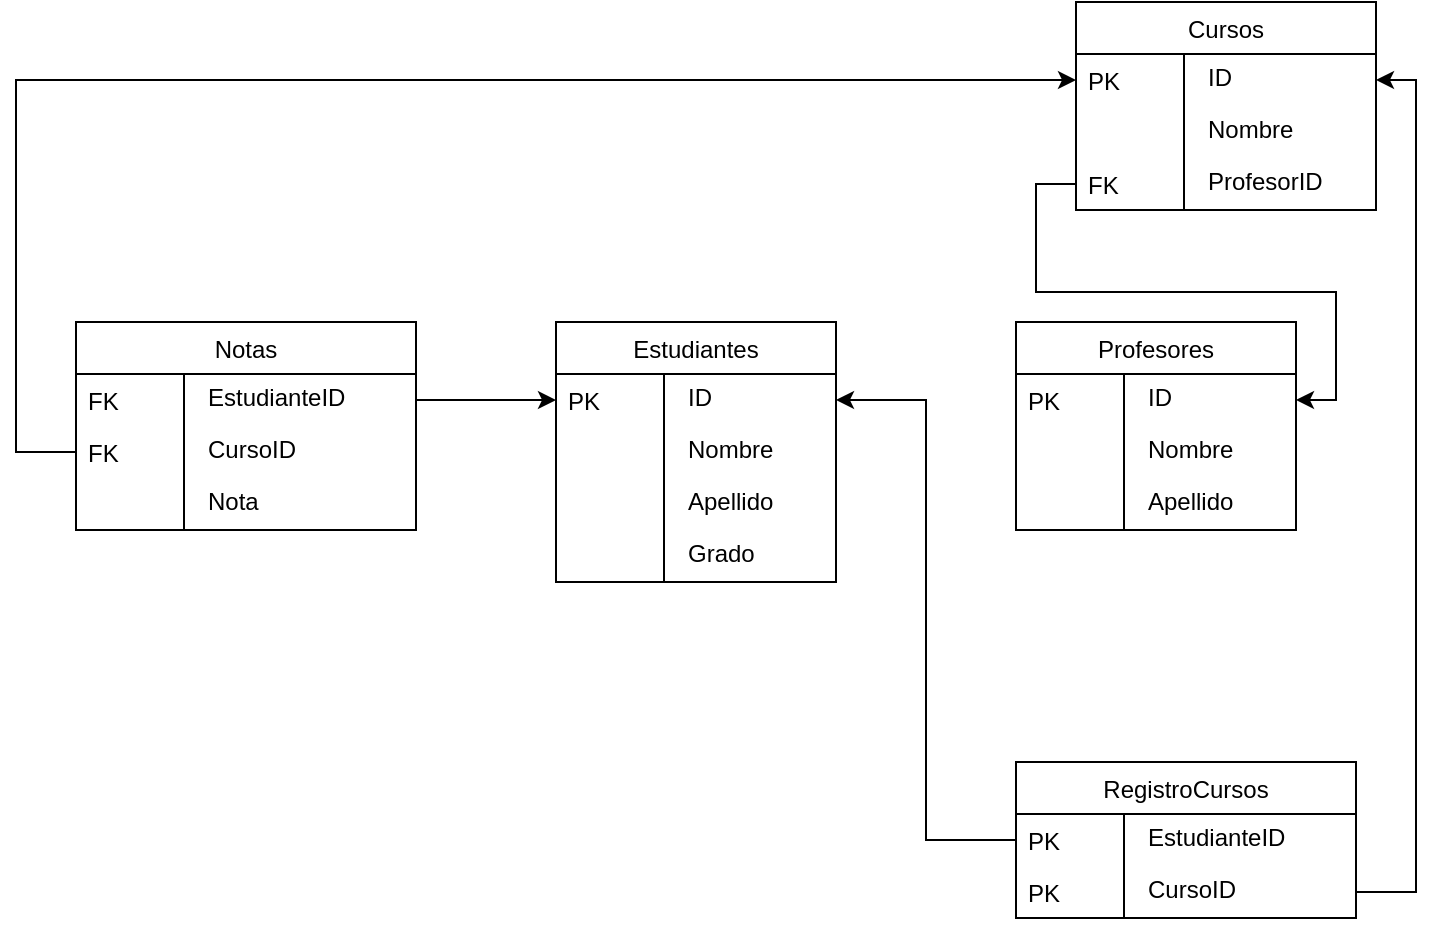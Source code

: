 <mxfile version="22.0.8" type="device">
  <diagram id="R2lEEEUBdFMjLlhIrx00" name="Page-1">
    <mxGraphModel dx="2045" dy="1725" grid="1" gridSize="10" guides="1" tooltips="1" connect="1" arrows="1" fold="1" page="1" pageScale="1" pageWidth="850" pageHeight="1100" math="0" shadow="0" extFonts="Permanent Marker^https://fonts.googleapis.com/css?family=Permanent+Marker">
      <root>
        <mxCell id="0" />
        <mxCell id="1" parent="0" />
        <mxCell id="wEZ45cELayboLmoo7_fT-339" value="Estudiantes" style="swimlane;fontStyle=0;childLayout=stackLayout;horizontal=1;startSize=26;fillColor=default;horizontalStack=0;resizeParent=1;resizeLast=0;collapsible=1;marginBottom=0;swimlaneFillColor=default;align=center;" vertex="1" parent="1">
          <mxGeometry x="40" y="40" width="140" height="130" as="geometry" />
        </mxCell>
        <mxCell id="wEZ45cELayboLmoo7_fT-340" value="ID" style="shape=partialRectangle;top=0;left=0;right=0;bottom=0;align=left;verticalAlign=top;spacingTop=-2;fillColor=none;spacingLeft=64;spacingRight=4;overflow=hidden;rotatable=0;points=[[0,0.5],[1,0.5]];portConstraint=eastwest;dropTarget=0;" vertex="1" parent="wEZ45cELayboLmoo7_fT-339">
          <mxGeometry y="26" width="140" height="26" as="geometry" />
        </mxCell>
        <mxCell id="wEZ45cELayboLmoo7_fT-341" value="PK" style="shape=partialRectangle;top=0;left=0;bottom=0;fillColor=none;align=left;verticalAlign=middle;spacingLeft=4;spacingRight=4;overflow=hidden;rotatable=180;points=[];portConstraint=eastwest;part=1;" vertex="1" connectable="0" parent="wEZ45cELayboLmoo7_fT-340">
          <mxGeometry width="54" height="26" as="geometry" />
        </mxCell>
        <mxCell id="wEZ45cELayboLmoo7_fT-342" value="Nombre" style="shape=partialRectangle;top=0;left=0;right=0;bottom=0;align=left;verticalAlign=top;spacingTop=-2;fillColor=none;spacingLeft=64;spacingRight=4;overflow=hidden;rotatable=0;points=[[0,0.5],[1,0.5]];portConstraint=eastwest;dropTarget=0;" vertex="1" parent="wEZ45cELayboLmoo7_fT-339">
          <mxGeometry y="52" width="140" height="26" as="geometry" />
        </mxCell>
        <mxCell id="wEZ45cELayboLmoo7_fT-343" value="" style="shape=partialRectangle;top=0;left=0;bottom=0;fillColor=none;align=left;verticalAlign=middle;spacingLeft=4;spacingRight=4;overflow=hidden;rotatable=180;points=[];portConstraint=eastwest;part=1;" vertex="1" connectable="0" parent="wEZ45cELayboLmoo7_fT-342">
          <mxGeometry width="54" height="26" as="geometry" />
        </mxCell>
        <mxCell id="wEZ45cELayboLmoo7_fT-344" value="Apellido" style="shape=partialRectangle;top=0;left=0;right=0;bottom=0;align=left;verticalAlign=top;spacingTop=-2;fillColor=none;spacingLeft=64;spacingRight=4;overflow=hidden;rotatable=0;points=[[0,0.5],[1,0.5]];portConstraint=eastwest;dropTarget=0;" vertex="1" parent="wEZ45cELayboLmoo7_fT-339">
          <mxGeometry y="78" width="140" height="26" as="geometry" />
        </mxCell>
        <mxCell id="wEZ45cELayboLmoo7_fT-345" value="" style="shape=partialRectangle;top=0;left=0;bottom=0;fillColor=none;align=left;verticalAlign=middle;spacingLeft=4;spacingRight=4;overflow=hidden;rotatable=180;points=[];portConstraint=eastwest;part=1;" vertex="1" connectable="0" parent="wEZ45cELayboLmoo7_fT-344">
          <mxGeometry width="54" height="26" as="geometry" />
        </mxCell>
        <mxCell id="wEZ45cELayboLmoo7_fT-346" value="Grado" style="shape=partialRectangle;top=0;left=0;right=0;bottom=0;align=left;verticalAlign=top;spacingTop=-2;fillColor=none;spacingLeft=64;spacingRight=4;overflow=hidden;rotatable=0;points=[[0,0.5],[1,0.5]];portConstraint=eastwest;dropTarget=0;" vertex="1" parent="wEZ45cELayboLmoo7_fT-339">
          <mxGeometry y="104" width="140" height="26" as="geometry" />
        </mxCell>
        <mxCell id="wEZ45cELayboLmoo7_fT-347" value="" style="shape=partialRectangle;top=0;left=0;bottom=0;fillColor=none;align=left;verticalAlign=middle;spacingLeft=4;spacingRight=4;overflow=hidden;rotatable=180;points=[];portConstraint=eastwest;part=1;" vertex="1" connectable="0" parent="wEZ45cELayboLmoo7_fT-346">
          <mxGeometry width="54" height="26" as="geometry" />
        </mxCell>
        <mxCell id="wEZ45cELayboLmoo7_fT-348" value="Profesores" style="swimlane;fontStyle=0;childLayout=stackLayout;horizontal=1;startSize=26;fillColor=default;horizontalStack=0;resizeParent=1;resizeLast=0;collapsible=1;marginBottom=0;swimlaneFillColor=default;align=center;" vertex="1" parent="1">
          <mxGeometry x="270" y="40" width="140" height="104" as="geometry" />
        </mxCell>
        <mxCell id="wEZ45cELayboLmoo7_fT-349" value="ID" style="shape=partialRectangle;top=0;left=0;right=0;bottom=0;align=left;verticalAlign=top;spacingTop=-2;fillColor=none;spacingLeft=64;spacingRight=4;overflow=hidden;rotatable=0;points=[[0,0.5],[1,0.5]];portConstraint=eastwest;dropTarget=0;" vertex="1" parent="wEZ45cELayboLmoo7_fT-348">
          <mxGeometry y="26" width="140" height="26" as="geometry" />
        </mxCell>
        <mxCell id="wEZ45cELayboLmoo7_fT-350" value="PK" style="shape=partialRectangle;top=0;left=0;bottom=0;fillColor=none;align=left;verticalAlign=middle;spacingLeft=4;spacingRight=4;overflow=hidden;rotatable=180;points=[];portConstraint=eastwest;part=1;" vertex="1" connectable="0" parent="wEZ45cELayboLmoo7_fT-349">
          <mxGeometry width="54" height="26" as="geometry" />
        </mxCell>
        <mxCell id="wEZ45cELayboLmoo7_fT-351" value="Nombre" style="shape=partialRectangle;top=0;left=0;right=0;bottom=0;align=left;verticalAlign=top;spacingTop=-2;fillColor=none;spacingLeft=64;spacingRight=4;overflow=hidden;rotatable=0;points=[[0,0.5],[1,0.5]];portConstraint=eastwest;dropTarget=0;" vertex="1" parent="wEZ45cELayboLmoo7_fT-348">
          <mxGeometry y="52" width="140" height="26" as="geometry" />
        </mxCell>
        <mxCell id="wEZ45cELayboLmoo7_fT-352" value="" style="shape=partialRectangle;top=0;left=0;bottom=0;fillColor=none;align=left;verticalAlign=middle;spacingLeft=4;spacingRight=4;overflow=hidden;rotatable=180;points=[];portConstraint=eastwest;part=1;" vertex="1" connectable="0" parent="wEZ45cELayboLmoo7_fT-351">
          <mxGeometry width="54" height="26" as="geometry" />
        </mxCell>
        <mxCell id="wEZ45cELayboLmoo7_fT-353" value="Apellido" style="shape=partialRectangle;top=0;left=0;right=0;bottom=0;align=left;verticalAlign=top;spacingTop=-2;fillColor=none;spacingLeft=64;spacingRight=4;overflow=hidden;rotatable=0;points=[[0,0.5],[1,0.5]];portConstraint=eastwest;dropTarget=0;" vertex="1" parent="wEZ45cELayboLmoo7_fT-348">
          <mxGeometry y="78" width="140" height="26" as="geometry" />
        </mxCell>
        <mxCell id="wEZ45cELayboLmoo7_fT-354" value="" style="shape=partialRectangle;top=0;left=0;bottom=0;fillColor=none;align=left;verticalAlign=middle;spacingLeft=4;spacingRight=4;overflow=hidden;rotatable=180;points=[];portConstraint=eastwest;part=1;" vertex="1" connectable="0" parent="wEZ45cELayboLmoo7_fT-353">
          <mxGeometry width="54" height="26" as="geometry" />
        </mxCell>
        <mxCell id="wEZ45cELayboLmoo7_fT-364" value="Cursos" style="swimlane;fontStyle=0;childLayout=stackLayout;horizontal=1;startSize=26;fillColor=default;horizontalStack=0;resizeParent=1;resizeLast=0;collapsible=1;marginBottom=0;swimlaneFillColor=default;align=center;" vertex="1" parent="1">
          <mxGeometry x="300" y="-120" width="150" height="104" as="geometry" />
        </mxCell>
        <mxCell id="wEZ45cELayboLmoo7_fT-365" value="ID" style="shape=partialRectangle;top=0;left=0;right=0;bottom=0;align=left;verticalAlign=top;spacingTop=-2;fillColor=none;spacingLeft=64;spacingRight=4;overflow=hidden;rotatable=0;points=[[0,0.5],[1,0.5]];portConstraint=eastwest;dropTarget=0;" vertex="1" parent="wEZ45cELayboLmoo7_fT-364">
          <mxGeometry y="26" width="150" height="26" as="geometry" />
        </mxCell>
        <mxCell id="wEZ45cELayboLmoo7_fT-366" value="PK" style="shape=partialRectangle;top=0;left=0;bottom=0;fillColor=none;align=left;verticalAlign=middle;spacingLeft=4;spacingRight=4;overflow=hidden;rotatable=180;points=[];portConstraint=eastwest;part=1;" vertex="1" connectable="0" parent="wEZ45cELayboLmoo7_fT-365">
          <mxGeometry width="54" height="26" as="geometry" />
        </mxCell>
        <mxCell id="wEZ45cELayboLmoo7_fT-367" value="Nombre" style="shape=partialRectangle;top=0;left=0;right=0;bottom=0;align=left;verticalAlign=top;spacingTop=-2;fillColor=none;spacingLeft=64;spacingRight=4;overflow=hidden;rotatable=0;points=[[0,0.5],[1,0.5]];portConstraint=eastwest;dropTarget=0;" vertex="1" parent="wEZ45cELayboLmoo7_fT-364">
          <mxGeometry y="52" width="150" height="26" as="geometry" />
        </mxCell>
        <mxCell id="wEZ45cELayboLmoo7_fT-368" value="" style="shape=partialRectangle;top=0;left=0;bottom=0;fillColor=none;align=left;verticalAlign=middle;spacingLeft=4;spacingRight=4;overflow=hidden;rotatable=180;points=[];portConstraint=eastwest;part=1;" vertex="1" connectable="0" parent="wEZ45cELayboLmoo7_fT-367">
          <mxGeometry width="54" height="26" as="geometry" />
        </mxCell>
        <mxCell id="wEZ45cELayboLmoo7_fT-369" value="ProfesorID" style="shape=partialRectangle;top=0;left=0;right=0;bottom=0;align=left;verticalAlign=top;spacingTop=-2;fillColor=none;spacingLeft=64;spacingRight=4;overflow=hidden;rotatable=0;points=[[0,0.5],[1,0.5]];portConstraint=eastwest;dropTarget=0;" vertex="1" parent="wEZ45cELayboLmoo7_fT-364">
          <mxGeometry y="78" width="150" height="26" as="geometry" />
        </mxCell>
        <mxCell id="wEZ45cELayboLmoo7_fT-370" value="FK" style="shape=partialRectangle;top=0;left=0;bottom=0;fillColor=none;align=left;verticalAlign=middle;spacingLeft=4;spacingRight=4;overflow=hidden;rotatable=180;points=[];portConstraint=eastwest;part=1;" vertex="1" connectable="0" parent="wEZ45cELayboLmoo7_fT-369">
          <mxGeometry width="54" height="26" as="geometry" />
        </mxCell>
        <mxCell id="wEZ45cELayboLmoo7_fT-371" style="edgeStyle=orthogonalEdgeStyle;rounded=0;orthogonalLoop=1;jettySize=auto;html=1;entryX=1;entryY=0.5;entryDx=0;entryDy=0;" edge="1" parent="1" source="wEZ45cELayboLmoo7_fT-369" target="wEZ45cELayboLmoo7_fT-349">
          <mxGeometry relative="1" as="geometry" />
        </mxCell>
        <mxCell id="wEZ45cELayboLmoo7_fT-372" value="RegistroCursos" style="swimlane;fontStyle=0;childLayout=stackLayout;horizontal=1;startSize=26;fillColor=default;horizontalStack=0;resizeParent=1;resizeLast=0;collapsible=1;marginBottom=0;swimlaneFillColor=default;align=center;" vertex="1" parent="1">
          <mxGeometry x="270" y="260" width="170" height="78" as="geometry" />
        </mxCell>
        <mxCell id="wEZ45cELayboLmoo7_fT-373" value="EstudianteID" style="shape=partialRectangle;top=0;left=0;right=0;bottom=0;align=left;verticalAlign=top;spacingTop=-2;fillColor=none;spacingLeft=64;spacingRight=4;overflow=hidden;rotatable=0;points=[[0,0.5],[1,0.5]];portConstraint=eastwest;dropTarget=0;" vertex="1" parent="wEZ45cELayboLmoo7_fT-372">
          <mxGeometry y="26" width="170" height="26" as="geometry" />
        </mxCell>
        <mxCell id="wEZ45cELayboLmoo7_fT-374" value="PK" style="shape=partialRectangle;top=0;left=0;bottom=0;fillColor=none;align=left;verticalAlign=middle;spacingLeft=4;spacingRight=4;overflow=hidden;rotatable=180;points=[];portConstraint=eastwest;part=1;" vertex="1" connectable="0" parent="wEZ45cELayboLmoo7_fT-373">
          <mxGeometry width="54" height="26" as="geometry" />
        </mxCell>
        <mxCell id="wEZ45cELayboLmoo7_fT-375" value="CursoID" style="shape=partialRectangle;top=0;left=0;right=0;bottom=0;align=left;verticalAlign=top;spacingTop=-2;fillColor=none;spacingLeft=64;spacingRight=4;overflow=hidden;rotatable=0;points=[[0,0.5],[1,0.5]];portConstraint=eastwest;dropTarget=0;" vertex="1" parent="wEZ45cELayboLmoo7_fT-372">
          <mxGeometry y="52" width="170" height="26" as="geometry" />
        </mxCell>
        <mxCell id="wEZ45cELayboLmoo7_fT-376" value="PK" style="shape=partialRectangle;top=0;left=0;bottom=0;fillColor=none;align=left;verticalAlign=middle;spacingLeft=4;spacingRight=4;overflow=hidden;rotatable=180;points=[];portConstraint=eastwest;part=1;" vertex="1" connectable="0" parent="wEZ45cELayboLmoo7_fT-375">
          <mxGeometry width="54" height="26" as="geometry" />
        </mxCell>
        <mxCell id="wEZ45cELayboLmoo7_fT-377" style="edgeStyle=orthogonalEdgeStyle;rounded=0;orthogonalLoop=1;jettySize=auto;html=1;entryX=1;entryY=0.5;entryDx=0;entryDy=0;" edge="1" parent="1" source="wEZ45cELayboLmoo7_fT-373" target="wEZ45cELayboLmoo7_fT-340">
          <mxGeometry relative="1" as="geometry" />
        </mxCell>
        <mxCell id="wEZ45cELayboLmoo7_fT-378" style="edgeStyle=orthogonalEdgeStyle;rounded=0;orthogonalLoop=1;jettySize=auto;html=1;entryX=1;entryY=0.5;entryDx=0;entryDy=0;" edge="1" parent="1" source="wEZ45cELayboLmoo7_fT-375" target="wEZ45cELayboLmoo7_fT-365">
          <mxGeometry relative="1" as="geometry" />
        </mxCell>
        <mxCell id="wEZ45cELayboLmoo7_fT-379" value="Notas" style="swimlane;fontStyle=0;childLayout=stackLayout;horizontal=1;startSize=26;fillColor=default;horizontalStack=0;resizeParent=1;resizeLast=0;collapsible=1;marginBottom=0;swimlaneFillColor=default;align=center;" vertex="1" parent="1">
          <mxGeometry x="-200" y="40" width="170" height="104" as="geometry" />
        </mxCell>
        <mxCell id="wEZ45cELayboLmoo7_fT-380" value="EstudianteID" style="shape=partialRectangle;top=0;left=0;right=0;bottom=0;align=left;verticalAlign=top;spacingTop=-2;fillColor=none;spacingLeft=64;spacingRight=4;overflow=hidden;rotatable=0;points=[[0,0.5],[1,0.5]];portConstraint=eastwest;dropTarget=0;" vertex="1" parent="wEZ45cELayboLmoo7_fT-379">
          <mxGeometry y="26" width="170" height="26" as="geometry" />
        </mxCell>
        <mxCell id="wEZ45cELayboLmoo7_fT-381" value="FK" style="shape=partialRectangle;top=0;left=0;bottom=0;fillColor=none;align=left;verticalAlign=middle;spacingLeft=4;spacingRight=4;overflow=hidden;rotatable=180;points=[];portConstraint=eastwest;part=1;" vertex="1" connectable="0" parent="wEZ45cELayboLmoo7_fT-380">
          <mxGeometry width="54" height="26" as="geometry" />
        </mxCell>
        <mxCell id="wEZ45cELayboLmoo7_fT-382" value="CursoID" style="shape=partialRectangle;top=0;left=0;right=0;bottom=0;align=left;verticalAlign=top;spacingTop=-2;fillColor=none;spacingLeft=64;spacingRight=4;overflow=hidden;rotatable=0;points=[[0,0.5],[1,0.5]];portConstraint=eastwest;dropTarget=0;" vertex="1" parent="wEZ45cELayboLmoo7_fT-379">
          <mxGeometry y="52" width="170" height="26" as="geometry" />
        </mxCell>
        <mxCell id="wEZ45cELayboLmoo7_fT-383" value="FK" style="shape=partialRectangle;top=0;left=0;bottom=0;fillColor=none;align=left;verticalAlign=middle;spacingLeft=4;spacingRight=4;overflow=hidden;rotatable=180;points=[];portConstraint=eastwest;part=1;" vertex="1" connectable="0" parent="wEZ45cELayboLmoo7_fT-382">
          <mxGeometry width="54" height="26" as="geometry" />
        </mxCell>
        <mxCell id="wEZ45cELayboLmoo7_fT-384" value="Nota" style="shape=partialRectangle;top=0;left=0;right=0;bottom=0;align=left;verticalAlign=top;spacingTop=-2;fillColor=none;spacingLeft=64;spacingRight=4;overflow=hidden;rotatable=0;points=[[0,0.5],[1,0.5]];portConstraint=eastwest;dropTarget=0;" vertex="1" parent="wEZ45cELayboLmoo7_fT-379">
          <mxGeometry y="78" width="170" height="26" as="geometry" />
        </mxCell>
        <mxCell id="wEZ45cELayboLmoo7_fT-385" value="" style="shape=partialRectangle;top=0;left=0;bottom=0;fillColor=none;align=left;verticalAlign=middle;spacingLeft=4;spacingRight=4;overflow=hidden;rotatable=180;points=[];portConstraint=eastwest;part=1;" vertex="1" connectable="0" parent="wEZ45cELayboLmoo7_fT-384">
          <mxGeometry width="54" height="26" as="geometry" />
        </mxCell>
        <mxCell id="wEZ45cELayboLmoo7_fT-386" style="edgeStyle=orthogonalEdgeStyle;rounded=0;orthogonalLoop=1;jettySize=auto;html=1;" edge="1" parent="1" source="wEZ45cELayboLmoo7_fT-380" target="wEZ45cELayboLmoo7_fT-340">
          <mxGeometry relative="1" as="geometry" />
        </mxCell>
        <mxCell id="wEZ45cELayboLmoo7_fT-387" style="edgeStyle=orthogonalEdgeStyle;rounded=0;orthogonalLoop=1;jettySize=auto;html=1;entryX=0;entryY=0.5;entryDx=0;entryDy=0;" edge="1" parent="1" source="wEZ45cELayboLmoo7_fT-382" target="wEZ45cELayboLmoo7_fT-365">
          <mxGeometry relative="1" as="geometry">
            <Array as="points">
              <mxPoint x="-230" y="105" />
              <mxPoint x="-230" y="-81" />
            </Array>
          </mxGeometry>
        </mxCell>
      </root>
    </mxGraphModel>
  </diagram>
</mxfile>
